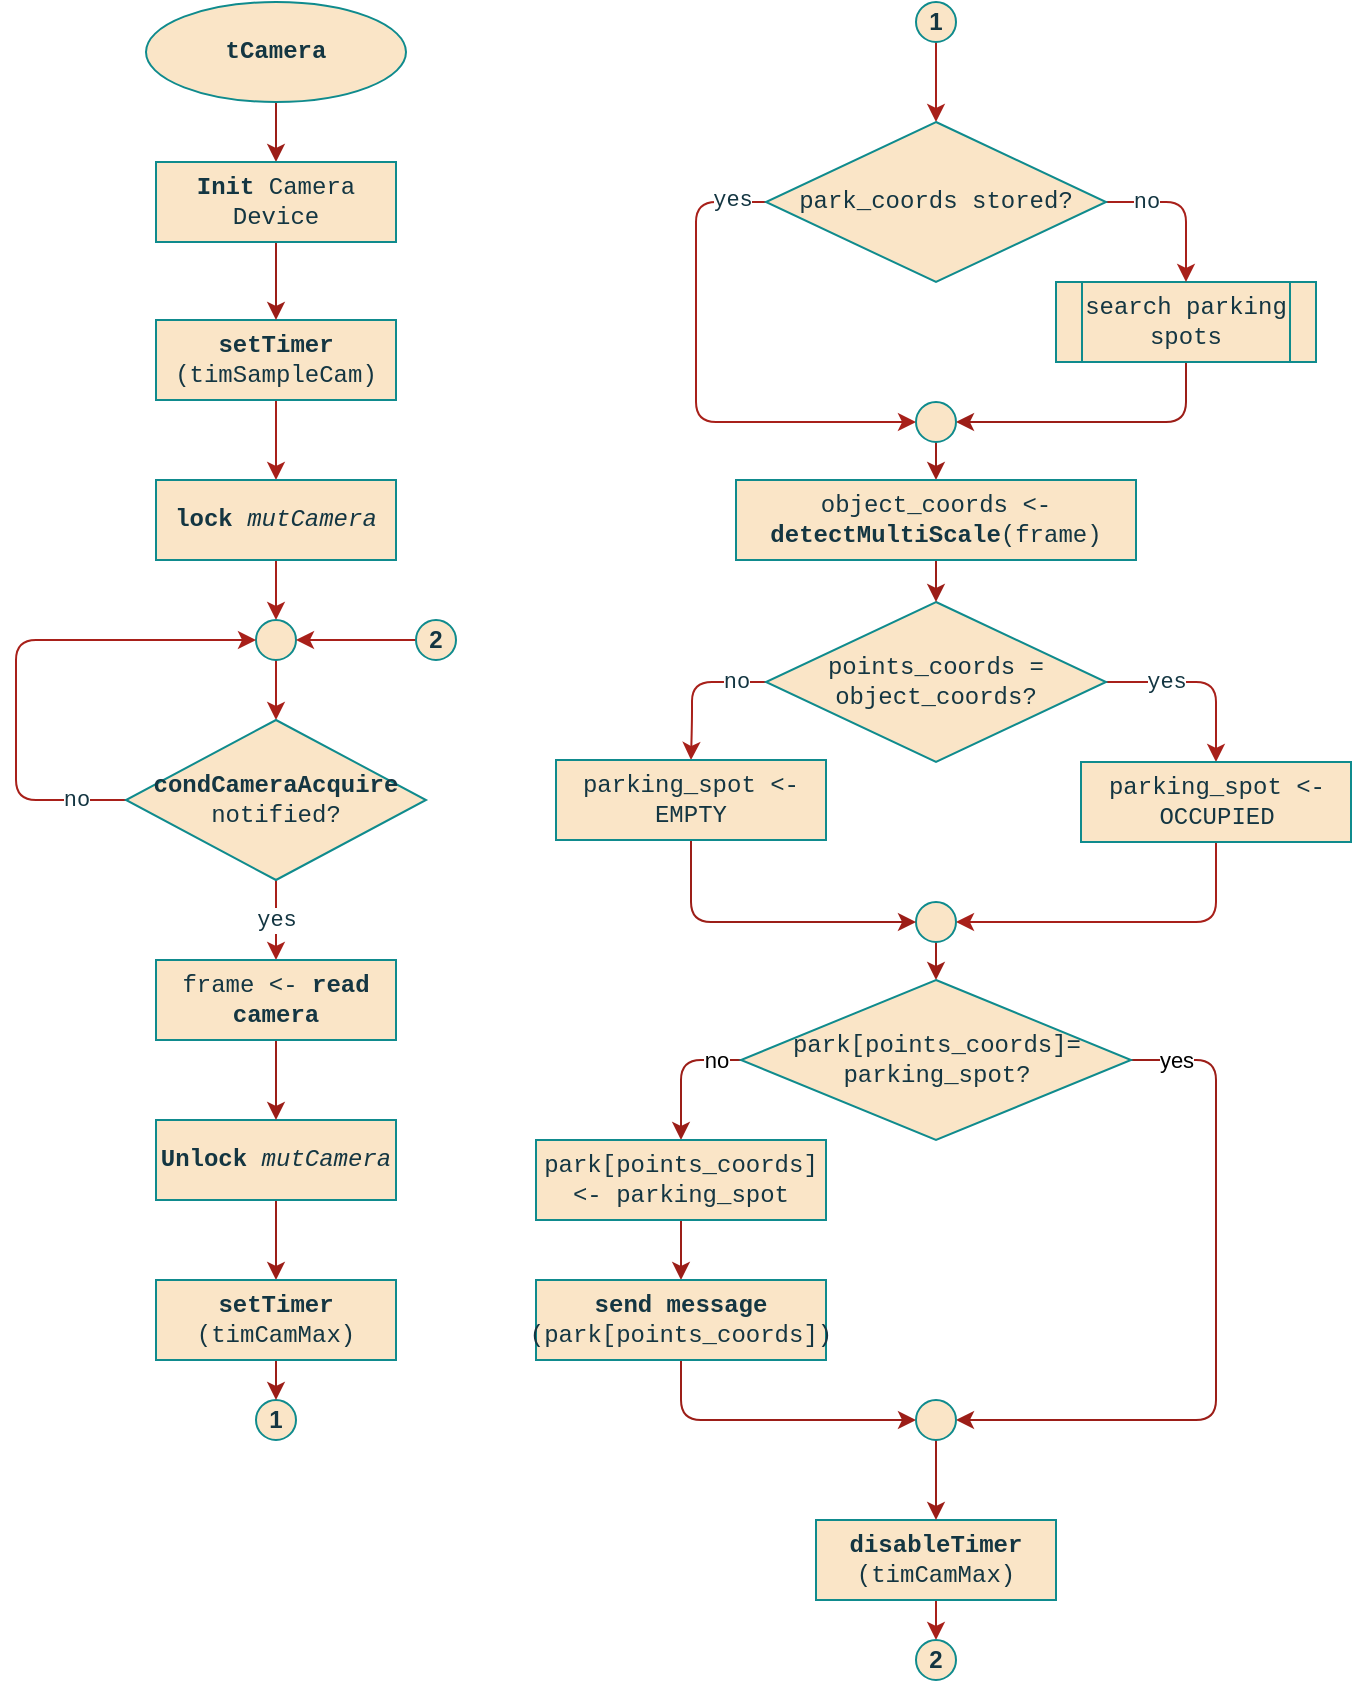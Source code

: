 <mxfile version="15.9.4" type="github" pages="2">
  <diagram id="v8qI4HhwjPFjlMWwufgW" name="tCamera">
    <mxGraphModel dx="1422" dy="793" grid="1" gridSize="10" guides="1" tooltips="1" connect="1" arrows="1" fold="1" page="1" pageScale="1" pageWidth="827" pageHeight="1169" background="none" math="0" shadow="0">
      <root>
        <mxCell id="0" />
        <mxCell id="1" parent="0" />
        <mxCell id="VFJbaNTv9hFkWGfbKpp0-4" value="" style="edgeStyle=orthogonalEdgeStyle;rounded=0;orthogonalLoop=1;jettySize=auto;html=1;strokeColor=#9C1E18;" edge="1" parent="1" source="l6NHMGRRc7nrXVu-Jkn_-1" target="VFJbaNTv9hFkWGfbKpp0-1">
          <mxGeometry relative="1" as="geometry" />
        </mxCell>
        <mxCell id="l6NHMGRRc7nrXVu-Jkn_-1" value="&lt;b&gt;tCamera&lt;/b&gt;" style="ellipse;whiteSpace=wrap;html=1;fontFamily=Courier New;fillColor=#FAE5C7;strokeColor=#0F8B8D;fontColor=#143642;" parent="1" vertex="1">
          <mxGeometry x="145" y="41" width="130" height="50" as="geometry" />
        </mxCell>
        <mxCell id="l6NHMGRRc7nrXVu-Jkn_-10" style="edgeStyle=orthogonalEdgeStyle;curved=0;rounded=1;sketch=0;orthogonalLoop=1;jettySize=auto;html=1;exitX=0.5;exitY=1;exitDx=0;exitDy=0;entryX=0.5;entryY=0;entryDx=0;entryDy=0;fontFamily=Courier New;fontColor=#143642;strokeColor=#A8201A;fillColor=#FAE5C7;" parent="1" source="l6NHMGRRc7nrXVu-Jkn_-3" target="l6NHMGRRc7nrXVu-Jkn_-4" edge="1">
          <mxGeometry relative="1" as="geometry" />
        </mxCell>
        <mxCell id="l6NHMGRRc7nrXVu-Jkn_-3" value="&lt;div&gt;&lt;b&gt;setTimer&lt;/b&gt; (timSampleCam)&lt;br&gt;&lt;/div&gt;" style="rounded=0;whiteSpace=wrap;html=1;sketch=0;fontColor=#143642;strokeColor=#0F8B8D;fillColor=#FAE5C7;fontFamily=Courier New;" parent="1" vertex="1">
          <mxGeometry x="150" y="200" width="120" height="40" as="geometry" />
        </mxCell>
        <mxCell id="l6NHMGRRc7nrXVu-Jkn_-11" style="edgeStyle=orthogonalEdgeStyle;curved=0;rounded=1;sketch=0;orthogonalLoop=1;jettySize=auto;html=1;exitX=0.5;exitY=1;exitDx=0;exitDy=0;entryX=0.5;entryY=0;entryDx=0;entryDy=0;fontFamily=Courier New;fontColor=#143642;strokeColor=#A8201A;fillColor=#FAE5C7;" parent="1" source="l6NHMGRRc7nrXVu-Jkn_-4" target="l6NHMGRRc7nrXVu-Jkn_-5" edge="1">
          <mxGeometry relative="1" as="geometry" />
        </mxCell>
        <mxCell id="l6NHMGRRc7nrXVu-Jkn_-4" value="&lt;div&gt;&lt;b&gt;lock&lt;/b&gt;&lt;i&gt; mutCamera&lt;/i&gt;&lt;br&gt;&lt;/div&gt;" style="rounded=0;whiteSpace=wrap;html=1;sketch=0;fontColor=#143642;strokeColor=#0F8B8D;fillColor=#FAE5C7;fontFamily=Courier New;" parent="1" vertex="1">
          <mxGeometry x="150" y="280" width="120" height="40" as="geometry" />
        </mxCell>
        <mxCell id="l6NHMGRRc7nrXVu-Jkn_-12" value="" style="edgeStyle=orthogonalEdgeStyle;curved=0;rounded=1;sketch=0;orthogonalLoop=1;jettySize=auto;html=1;fontFamily=Courier New;fontColor=#143642;strokeColor=#A8201A;fillColor=#FAE5C7;" parent="1" source="l6NHMGRRc7nrXVu-Jkn_-5" target="l6NHMGRRc7nrXVu-Jkn_-6" edge="1">
          <mxGeometry relative="1" as="geometry" />
        </mxCell>
        <mxCell id="l6NHMGRRc7nrXVu-Jkn_-5" value="" style="ellipse;whiteSpace=wrap;html=1;aspect=fixed;rounded=0;sketch=0;fontColor=#143642;strokeColor=#0F8B8D;fillColor=#FAE5C7;" parent="1" vertex="1">
          <mxGeometry x="200" y="350" width="20" height="20" as="geometry" />
        </mxCell>
        <mxCell id="l6NHMGRRc7nrXVu-Jkn_-13" value="yes" style="edgeStyle=orthogonalEdgeStyle;curved=0;rounded=1;sketch=0;orthogonalLoop=1;jettySize=auto;html=1;fontFamily=Courier New;fontColor=#143642;strokeColor=#A8201A;fillColor=#FAE5C7;entryX=0.5;entryY=0;entryDx=0;entryDy=0;" parent="1" source="l6NHMGRRc7nrXVu-Jkn_-6" target="VFJbaNTv9hFkWGfbKpp0-8" edge="1">
          <mxGeometry relative="1" as="geometry">
            <mxPoint x="210" y="520" as="targetPoint" />
          </mxGeometry>
        </mxCell>
        <mxCell id="l6NHMGRRc7nrXVu-Jkn_-15" value="no" style="edgeStyle=orthogonalEdgeStyle;rounded=1;sketch=0;orthogonalLoop=1;jettySize=auto;html=1;entryX=0;entryY=0.5;entryDx=0;entryDy=0;fontFamily=Courier New;fontColor=#143642;strokeColor=#A8201A;fillColor=#FAE5C7;" parent="1" source="l6NHMGRRc7nrXVu-Jkn_-6" target="l6NHMGRRc7nrXVu-Jkn_-5" edge="1">
          <mxGeometry x="-0.804" relative="1" as="geometry">
            <Array as="points">
              <mxPoint x="80" y="440" />
              <mxPoint x="80" y="360" />
            </Array>
            <mxPoint as="offset" />
          </mxGeometry>
        </mxCell>
        <mxCell id="l6NHMGRRc7nrXVu-Jkn_-6" value="&lt;div&gt;&lt;b&gt;condCameraAcquire&lt;/b&gt;&lt;/div&gt;&lt;div&gt;notified?&lt;br&gt;&lt;/div&gt;" style="rhombus;whiteSpace=wrap;html=1;rounded=0;sketch=0;fontColor=#143642;strokeColor=#0F8B8D;fillColor=#FAE5C7;fontFamily=Courier New;" parent="1" vertex="1">
          <mxGeometry x="135" y="400" width="150" height="80" as="geometry" />
        </mxCell>
        <mxCell id="l6NHMGRRc7nrXVu-Jkn_-16" value="&lt;b&gt;1&lt;/b&gt;" style="ellipse;whiteSpace=wrap;html=1;aspect=fixed;rounded=0;sketch=0;fontColor=#143642;strokeColor=#0F8B8D;fillColor=#FAE5C7;" parent="1" vertex="1">
          <mxGeometry x="200" y="740" width="20" height="20" as="geometry" />
        </mxCell>
        <mxCell id="e0RwySAAgytXwszXOPwB-2" value="" style="edgeStyle=orthogonalEdgeStyle;rounded=0;sketch=0;orthogonalLoop=1;jettySize=auto;html=1;fontFamily=Courier New;fontColor=#143642;strokeColor=#A8201A;fillColor=#FAE5C7;" parent="1" source="l6NHMGRRc7nrXVu-Jkn_-18" target="KyUtLl3s_1Qc4pkxwlyl-3" edge="1">
          <mxGeometry relative="1" as="geometry" />
        </mxCell>
        <mxCell id="l6NHMGRRc7nrXVu-Jkn_-18" value="&lt;b&gt;1&lt;/b&gt;" style="ellipse;whiteSpace=wrap;html=1;aspect=fixed;rounded=0;sketch=0;fontColor=#143642;strokeColor=#0F8B8D;fillColor=#FAE5C7;" parent="1" vertex="1">
          <mxGeometry x="530" y="41" width="20" height="20" as="geometry" />
        </mxCell>
        <mxCell id="VFJbaNTv9hFkWGfbKpp0-19" style="edgeStyle=orthogonalEdgeStyle;rounded=1;orthogonalLoop=1;jettySize=auto;html=1;entryX=1;entryY=0.5;entryDx=0;entryDy=0;strokeColor=#9C1E18;" edge="1" parent="1" source="KyUtLl3s_1Qc4pkxwlyl-1" target="IIurihWpFgiLpK9xwZB3-1">
          <mxGeometry relative="1" as="geometry">
            <Array as="points">
              <mxPoint x="665" y="251" />
            </Array>
          </mxGeometry>
        </mxCell>
        <mxCell id="KyUtLl3s_1Qc4pkxwlyl-1" value="&lt;div&gt;search parking spots&lt;br&gt;&lt;/div&gt;" style="shape=process;whiteSpace=wrap;html=1;backgroundOutline=1;rounded=0;sketch=0;fontFamily=Courier New;fontColor=#143642;strokeColor=#0F8B8D;fillColor=#FAE5C7;" parent="1" vertex="1">
          <mxGeometry x="600" y="181" width="130" height="40" as="geometry" />
        </mxCell>
        <mxCell id="KyUtLl3s_1Qc4pkxwlyl-4" value="no" style="edgeStyle=orthogonalEdgeStyle;rounded=1;sketch=0;orthogonalLoop=1;jettySize=auto;html=1;entryX=0.5;entryY=0;entryDx=0;entryDy=0;fontFamily=Courier New;fontColor=#143642;strokeColor=#A8201A;fillColor=#FAE5C7;" parent="1" source="KyUtLl3s_1Qc4pkxwlyl-3" target="KyUtLl3s_1Qc4pkxwlyl-1" edge="1">
          <mxGeometry x="-0.5" relative="1" as="geometry">
            <Array as="points">
              <mxPoint x="665" y="141" />
            </Array>
            <mxPoint as="offset" />
          </mxGeometry>
        </mxCell>
        <mxCell id="e0RwySAAgytXwszXOPwB-3" value="yes" style="edgeStyle=orthogonalEdgeStyle;rounded=1;sketch=0;orthogonalLoop=1;jettySize=auto;html=1;fontFamily=Courier New;fontColor=#143642;strokeColor=#A8201A;fillColor=#FAE5C7;entryX=0;entryY=0.5;entryDx=0;entryDy=0;" parent="1" source="KyUtLl3s_1Qc4pkxwlyl-3" target="IIurihWpFgiLpK9xwZB3-1" edge="1">
          <mxGeometry x="-0.864" y="-1" relative="1" as="geometry">
            <Array as="points">
              <mxPoint x="420" y="141" />
              <mxPoint x="420" y="251" />
            </Array>
            <mxPoint as="offset" />
            <mxPoint x="400" y="221" as="targetPoint" />
          </mxGeometry>
        </mxCell>
        <mxCell id="KyUtLl3s_1Qc4pkxwlyl-3" value="park_coords stored?" style="rhombus;whiteSpace=wrap;html=1;rounded=0;sketch=0;fontColor=#143642;strokeColor=#0F8B8D;fillColor=#FAE5C7;fontFamily=Courier New;verticalAlign=middle;labelPosition=center;verticalLabelPosition=middle;align=center;" parent="1" vertex="1">
          <mxGeometry x="455" y="101" width="170" height="80" as="geometry" />
        </mxCell>
        <mxCell id="-vbJTXd0xeI-oMVjiKhT-1" value="yes" style="edgeStyle=orthogonalEdgeStyle;rounded=1;sketch=0;orthogonalLoop=1;jettySize=auto;html=1;entryX=0.5;entryY=0;entryDx=0;entryDy=0;fontFamily=Courier New;fontColor=#143642;strokeColor=#A8201A;fillColor=#FAE5C7;" parent="1" source="e0RwySAAgytXwszXOPwB-1" target="e0RwySAAgytXwszXOPwB-5" edge="1">
          <mxGeometry x="-0.368" relative="1" as="geometry">
            <Array as="points">
              <mxPoint x="680" y="381" />
            </Array>
            <mxPoint as="offset" />
          </mxGeometry>
        </mxCell>
        <mxCell id="RzPXeAHFYvMgDv231EIz-7" value="no" style="edgeStyle=orthogonalEdgeStyle;rounded=1;sketch=0;orthogonalLoop=1;jettySize=auto;html=1;fontFamily=Courier New;fontColor=#143642;strokeColor=#A8201A;fillColor=#FAE5C7;entryX=0.5;entryY=0;entryDx=0;entryDy=0;" parent="1" source="e0RwySAAgytXwszXOPwB-1" target="kNWcUIAmtcXSwYykUJl_-1" edge="1">
          <mxGeometry x="-0.605" relative="1" as="geometry">
            <Array as="points">
              <mxPoint x="418" y="381" />
              <mxPoint x="418" y="400" />
            </Array>
            <mxPoint as="offset" />
            <mxPoint x="440" y="410" as="targetPoint" />
          </mxGeometry>
        </mxCell>
        <mxCell id="e0RwySAAgytXwszXOPwB-1" value="points_coords = object_coords?" style="rhombus;whiteSpace=wrap;html=1;rounded=0;sketch=0;fontColor=#143642;strokeColor=#0F8B8D;fillColor=#FAE5C7;fontFamily=Courier New;verticalAlign=middle;labelPosition=center;verticalLabelPosition=middle;align=center;" parent="1" vertex="1">
          <mxGeometry x="455" y="341" width="170" height="80" as="geometry" />
        </mxCell>
        <mxCell id="RzPXeAHFYvMgDv231EIz-8" style="edgeStyle=orthogonalEdgeStyle;rounded=1;sketch=0;orthogonalLoop=1;jettySize=auto;html=1;entryX=1;entryY=0.5;entryDx=0;entryDy=0;fontFamily=Courier New;fontColor=#143642;strokeColor=#A8201A;fillColor=#FAE5C7;" parent="1" source="e0RwySAAgytXwszXOPwB-5" target="e0RwySAAgytXwszXOPwB-7" edge="1">
          <mxGeometry relative="1" as="geometry">
            <Array as="points">
              <mxPoint x="680" y="501" />
            </Array>
          </mxGeometry>
        </mxCell>
        <mxCell id="e0RwySAAgytXwszXOPwB-5" value="parking_spot &amp;lt;- OCCUPIED" style="rounded=0;whiteSpace=wrap;html=1;sketch=0;fontColor=#143642;strokeColor=#0F8B8D;fillColor=#FAE5C7;fontFamily=Courier New;" parent="1" vertex="1">
          <mxGeometry x="612.5" y="421" width="135" height="40" as="geometry" />
        </mxCell>
        <mxCell id="kNWcUIAmtcXSwYykUJl_-4" value="" style="edgeStyle=orthogonalEdgeStyle;rounded=1;orthogonalLoop=1;jettySize=auto;html=1;strokeColor=#9C1E18;" edge="1" parent="1" source="e0RwySAAgytXwszXOPwB-7" target="kNWcUIAmtcXSwYykUJl_-3">
          <mxGeometry relative="1" as="geometry" />
        </mxCell>
        <mxCell id="e0RwySAAgytXwszXOPwB-7" value="" style="ellipse;whiteSpace=wrap;html=1;aspect=fixed;rounded=0;sketch=0;fontColor=#143642;strokeColor=#0F8B8D;fillColor=#FAE5C7;" parent="1" vertex="1">
          <mxGeometry x="530" y="491" width="20" height="20" as="geometry" />
        </mxCell>
        <mxCell id="-vbJTXd0xeI-oMVjiKhT-7" value="" style="edgeStyle=orthogonalEdgeStyle;rounded=0;sketch=0;orthogonalLoop=1;jettySize=auto;html=1;fontFamily=Courier New;fontColor=#143642;strokeColor=#A8201A;fillColor=#FAE5C7;" parent="1" source="-vbJTXd0xeI-oMVjiKhT-5" target="l6NHMGRRc7nrXVu-Jkn_-5" edge="1">
          <mxGeometry relative="1" as="geometry" />
        </mxCell>
        <mxCell id="-vbJTXd0xeI-oMVjiKhT-5" value="2" style="ellipse;whiteSpace=wrap;html=1;aspect=fixed;rounded=0;sketch=0;fontColor=#143642;strokeColor=#0F8B8D;fillColor=#FAE5C7;fontStyle=1" parent="1" vertex="1">
          <mxGeometry x="280" y="350" width="20" height="20" as="geometry" />
        </mxCell>
        <mxCell id="VFJbaNTv9hFkWGfbKpp0-17" style="edgeStyle=orthogonalEdgeStyle;rounded=0;orthogonalLoop=1;jettySize=auto;html=1;exitX=0.5;exitY=1;exitDx=0;exitDy=0;entryX=0.5;entryY=0;entryDx=0;entryDy=0;strokeColor=#9C1E18;" edge="1" parent="1" source="IIurihWpFgiLpK9xwZB3-1" target="VFJbaNTv9hFkWGfbKpp0-15">
          <mxGeometry relative="1" as="geometry" />
        </mxCell>
        <mxCell id="IIurihWpFgiLpK9xwZB3-1" value="" style="ellipse;whiteSpace=wrap;html=1;aspect=fixed;rounded=0;sketch=0;fontColor=#143642;strokeColor=#0F8B8D;fillColor=#FAE5C7;" parent="1" vertex="1">
          <mxGeometry x="530" y="241" width="20" height="20" as="geometry" />
        </mxCell>
        <mxCell id="RzPXeAHFYvMgDv231EIz-6" value="" style="edgeStyle=orthogonalEdgeStyle;rounded=1;sketch=0;orthogonalLoop=1;jettySize=auto;html=1;fontFamily=Courier New;fontColor=#143642;strokeColor=#A8201A;fillColor=#FAE5C7;" parent="1" source="RzPXeAHFYvMgDv231EIz-3" target="RzPXeAHFYvMgDv231EIz-5" edge="1">
          <mxGeometry relative="1" as="geometry" />
        </mxCell>
        <mxCell id="RzPXeAHFYvMgDv231EIz-3" value="&lt;b&gt;disableTimer &lt;/b&gt;(timCamMax)&lt;b&gt; &lt;/b&gt;" style="rounded=0;whiteSpace=wrap;html=1;sketch=0;fontColor=#143642;strokeColor=#0F8B8D;fillColor=#FAE5C7;fontFamily=Courier New;" parent="1" vertex="1">
          <mxGeometry x="480" y="800" width="120" height="40" as="geometry" />
        </mxCell>
        <mxCell id="RzPXeAHFYvMgDv231EIz-5" value="2" style="ellipse;whiteSpace=wrap;html=1;aspect=fixed;rounded=0;sketch=0;fontColor=#143642;strokeColor=#0F8B8D;fillColor=#FAE5C7;fontStyle=1" parent="1" vertex="1">
          <mxGeometry x="530" y="860" width="20" height="20" as="geometry" />
        </mxCell>
        <mxCell id="VFJbaNTv9hFkWGfbKpp0-11" value="" style="edgeStyle=orthogonalEdgeStyle;rounded=0;orthogonalLoop=1;jettySize=auto;html=1;strokeColor=#9C1E18;" edge="1" parent="1" source="RTNJ3omcphne2tRmx8Gc-2" target="VFJbaNTv9hFkWGfbKpp0-9">
          <mxGeometry relative="1" as="geometry" />
        </mxCell>
        <mxCell id="RTNJ3omcphne2tRmx8Gc-2" value="&lt;b&gt;Unlock&lt;/b&gt; &lt;i&gt;mutCamera&lt;/i&gt;" style="rounded=0;whiteSpace=wrap;html=1;sketch=0;fontColor=#143642;strokeColor=#0F8B8D;fillColor=#FAE5C7;fontFamily=Courier New;" parent="1" vertex="1">
          <mxGeometry x="150" y="600" width="120" height="40" as="geometry" />
        </mxCell>
        <mxCell id="VFJbaNTv9hFkWGfbKpp0-7" style="edgeStyle=orthogonalEdgeStyle;rounded=0;orthogonalLoop=1;jettySize=auto;html=1;exitX=0.5;exitY=1;exitDx=0;exitDy=0;entryX=0.5;entryY=0;entryDx=0;entryDy=0;strokeColor=#9C1E18;" edge="1" parent="1" source="VFJbaNTv9hFkWGfbKpp0-1" target="l6NHMGRRc7nrXVu-Jkn_-3">
          <mxGeometry relative="1" as="geometry" />
        </mxCell>
        <mxCell id="VFJbaNTv9hFkWGfbKpp0-1" value="&lt;b&gt;Init&lt;/b&gt; Camera Device" style="rounded=0;whiteSpace=wrap;html=1;sketch=0;fontColor=#143642;strokeColor=#0F8B8D;fillColor=#FAE5C7;fontFamily=Courier New;" vertex="1" parent="1">
          <mxGeometry x="150" y="121" width="120" height="40" as="geometry" />
        </mxCell>
        <mxCell id="VFJbaNTv9hFkWGfbKpp0-10" value="" style="edgeStyle=orthogonalEdgeStyle;rounded=0;orthogonalLoop=1;jettySize=auto;html=1;strokeColor=#9C1E18;" edge="1" parent="1" source="VFJbaNTv9hFkWGfbKpp0-8" target="RTNJ3omcphne2tRmx8Gc-2">
          <mxGeometry relative="1" as="geometry" />
        </mxCell>
        <mxCell id="VFJbaNTv9hFkWGfbKpp0-8" value="frame &amp;lt;- &lt;b&gt;read camera&lt;/b&gt;" style="rounded=0;whiteSpace=wrap;html=1;sketch=0;fontColor=#143642;strokeColor=#0F8B8D;fillColor=#FAE5C7;fontFamily=Courier New;" vertex="1" parent="1">
          <mxGeometry x="150" y="520" width="120" height="40" as="geometry" />
        </mxCell>
        <mxCell id="VFJbaNTv9hFkWGfbKpp0-14" style="edgeStyle=orthogonalEdgeStyle;rounded=0;orthogonalLoop=1;jettySize=auto;html=1;exitX=0.5;exitY=1;exitDx=0;exitDy=0;entryX=0.5;entryY=0;entryDx=0;entryDy=0;strokeColor=#9C1E18;" edge="1" parent="1" source="VFJbaNTv9hFkWGfbKpp0-9" target="l6NHMGRRc7nrXVu-Jkn_-16">
          <mxGeometry relative="1" as="geometry" />
        </mxCell>
        <mxCell id="VFJbaNTv9hFkWGfbKpp0-9" value="&lt;div&gt;&lt;b&gt;setTimer&lt;/b&gt;&lt;br&gt;&lt;/div&gt;&lt;div&gt;(timCamMax)&lt;/div&gt;" style="rounded=0;whiteSpace=wrap;html=1;sketch=0;fontColor=#143642;strokeColor=#0F8B8D;fillColor=#FAE5C7;fontFamily=Courier New;" vertex="1" parent="1">
          <mxGeometry x="150" y="680" width="120" height="40" as="geometry" />
        </mxCell>
        <mxCell id="VFJbaNTv9hFkWGfbKpp0-18" style="edgeStyle=orthogonalEdgeStyle;rounded=0;orthogonalLoop=1;jettySize=auto;html=1;exitX=0.5;exitY=1;exitDx=0;exitDy=0;entryX=0.5;entryY=0;entryDx=0;entryDy=0;strokeColor=#9C1E18;" edge="1" parent="1" source="VFJbaNTv9hFkWGfbKpp0-15" target="e0RwySAAgytXwszXOPwB-1">
          <mxGeometry relative="1" as="geometry" />
        </mxCell>
        <mxCell id="VFJbaNTv9hFkWGfbKpp0-15" value="object_coords &amp;lt;- &lt;b&gt;detectMultiScale&lt;/b&gt;(frame)" style="rounded=0;whiteSpace=wrap;html=1;sketch=0;fontColor=#143642;strokeColor=#0F8B8D;fillColor=#FAE5C7;fontFamily=Courier New;" vertex="1" parent="1">
          <mxGeometry x="440" y="280" width="200" height="40" as="geometry" />
        </mxCell>
        <mxCell id="kNWcUIAmtcXSwYykUJl_-2" style="edgeStyle=orthogonalEdgeStyle;rounded=1;orthogonalLoop=1;jettySize=auto;html=1;entryX=0;entryY=0.5;entryDx=0;entryDy=0;strokeColor=#9C1E18;" edge="1" parent="1" source="kNWcUIAmtcXSwYykUJl_-1" target="e0RwySAAgytXwszXOPwB-7">
          <mxGeometry relative="1" as="geometry">
            <Array as="points">
              <mxPoint x="418" y="501" />
            </Array>
          </mxGeometry>
        </mxCell>
        <mxCell id="kNWcUIAmtcXSwYykUJl_-1" value="parking_spot &amp;lt;-EMPTY" style="rounded=0;whiteSpace=wrap;html=1;sketch=0;fontColor=#143642;strokeColor=#0F8B8D;fillColor=#FAE5C7;fontFamily=Courier New;" vertex="1" parent="1">
          <mxGeometry x="350" y="420" width="135" height="40" as="geometry" />
        </mxCell>
        <mxCell id="kNWcUIAmtcXSwYykUJl_-8" value="no" style="edgeStyle=orthogonalEdgeStyle;rounded=1;orthogonalLoop=1;jettySize=auto;html=1;exitX=0;exitY=0.5;exitDx=0;exitDy=0;entryX=0.5;entryY=0;entryDx=0;entryDy=0;strokeColor=#9C1E18;" edge="1" parent="1" source="kNWcUIAmtcXSwYykUJl_-3" target="kNWcUIAmtcXSwYykUJl_-5">
          <mxGeometry x="-0.643" relative="1" as="geometry">
            <mxPoint as="offset" />
          </mxGeometry>
        </mxCell>
        <mxCell id="kNWcUIAmtcXSwYykUJl_-13" value="yes" style="edgeStyle=orthogonalEdgeStyle;rounded=1;orthogonalLoop=1;jettySize=auto;html=1;entryX=1;entryY=0.5;entryDx=0;entryDy=0;strokeColor=#9C1E18;" edge="1" parent="1" source="kNWcUIAmtcXSwYykUJl_-3" target="kNWcUIAmtcXSwYykUJl_-11">
          <mxGeometry x="-0.872" relative="1" as="geometry">
            <Array as="points">
              <mxPoint x="680" y="570" />
              <mxPoint x="680" y="750" />
            </Array>
            <mxPoint as="offset" />
          </mxGeometry>
        </mxCell>
        <mxCell id="kNWcUIAmtcXSwYykUJl_-3" value="&lt;div&gt;park[points_coords]=&lt;br&gt;&lt;/div&gt;&lt;div&gt;parking_spot?&lt;/div&gt;" style="rhombus;whiteSpace=wrap;html=1;rounded=0;sketch=0;fontColor=#143642;strokeColor=#0F8B8D;fillColor=#FAE5C7;fontFamily=Courier New;verticalAlign=middle;labelPosition=center;verticalLabelPosition=middle;align=center;" vertex="1" parent="1">
          <mxGeometry x="442.5" y="530" width="195" height="80" as="geometry" />
        </mxCell>
        <mxCell id="kNWcUIAmtcXSwYykUJl_-10" value="" style="edgeStyle=orthogonalEdgeStyle;rounded=1;orthogonalLoop=1;jettySize=auto;html=1;strokeColor=#9C1E18;" edge="1" parent="1" source="kNWcUIAmtcXSwYykUJl_-5" target="kNWcUIAmtcXSwYykUJl_-9">
          <mxGeometry relative="1" as="geometry" />
        </mxCell>
        <mxCell id="kNWcUIAmtcXSwYykUJl_-5" value="park[points_coords] &amp;lt;- parking_spot" style="rounded=0;whiteSpace=wrap;html=1;sketch=0;fontColor=#143642;strokeColor=#0F8B8D;fillColor=#FAE5C7;fontFamily=Courier New;" vertex="1" parent="1">
          <mxGeometry x="340" y="610" width="145" height="40" as="geometry" />
        </mxCell>
        <mxCell id="kNWcUIAmtcXSwYykUJl_-12" style="edgeStyle=orthogonalEdgeStyle;rounded=1;orthogonalLoop=1;jettySize=auto;html=1;entryX=0;entryY=0.5;entryDx=0;entryDy=0;strokeColor=#9C1E18;" edge="1" parent="1" source="kNWcUIAmtcXSwYykUJl_-9" target="kNWcUIAmtcXSwYykUJl_-11">
          <mxGeometry relative="1" as="geometry">
            <Array as="points">
              <mxPoint x="413" y="750" />
            </Array>
          </mxGeometry>
        </mxCell>
        <mxCell id="kNWcUIAmtcXSwYykUJl_-9" value="&lt;b&gt;send message&lt;/b&gt;&lt;br&gt;(park[points_coords])" style="rounded=0;whiteSpace=wrap;html=1;sketch=0;fontColor=#143642;strokeColor=#0F8B8D;fillColor=#FAE5C7;fontFamily=Courier New;" vertex="1" parent="1">
          <mxGeometry x="340" y="680" width="145" height="40" as="geometry" />
        </mxCell>
        <mxCell id="kNWcUIAmtcXSwYykUJl_-14" value="" style="edgeStyle=orthogonalEdgeStyle;rounded=1;orthogonalLoop=1;jettySize=auto;html=1;strokeColor=#9C1E18;" edge="1" parent="1" source="kNWcUIAmtcXSwYykUJl_-11" target="RzPXeAHFYvMgDv231EIz-3">
          <mxGeometry relative="1" as="geometry" />
        </mxCell>
        <mxCell id="kNWcUIAmtcXSwYykUJl_-11" value="" style="ellipse;whiteSpace=wrap;html=1;aspect=fixed;rounded=0;sketch=0;fontColor=#143642;strokeColor=#0F8B8D;fillColor=#FAE5C7;" vertex="1" parent="1">
          <mxGeometry x="530" y="740" width="20" height="20" as="geometry" />
        </mxCell>
      </root>
    </mxGraphModel>
  </diagram>
  <diagram name="search_parking_spots" id="3J5cEA7wHEVuGu_4V9Yv">
    <mxGraphModel dx="1422" dy="793" grid="1" gridSize="10" guides="1" tooltips="1" connect="1" arrows="1" fold="1" page="1" pageScale="1" pageWidth="827" pageHeight="1169" background="none" math="0" shadow="0">
      <root>
        <mxCell id="FwmZ1wWZXGTCBGaVfnWC-0" />
        <mxCell id="FwmZ1wWZXGTCBGaVfnWC-1" parent="FwmZ1wWZXGTCBGaVfnWC-0" />
        <mxCell id="RYqeFpZ6RtjykUbqgXeM-1" style="edgeStyle=orthogonalEdgeStyle;rounded=0;sketch=0;orthogonalLoop=1;jettySize=auto;html=1;exitX=0.5;exitY=1;exitDx=0;exitDy=0;entryX=0.5;entryY=0;entryDx=0;entryDy=0;fontFamily=Courier New;fontColor=#143642;strokeColor=#A8201A;fillColor=#FAE5C7;" parent="FwmZ1wWZXGTCBGaVfnWC-1" source="FwmZ1wWZXGTCBGaVfnWC-19" target="FwmZ1wWZXGTCBGaVfnWC-20" edge="1">
          <mxGeometry relative="1" as="geometry" />
        </mxCell>
        <mxCell id="FwmZ1wWZXGTCBGaVfnWC-19" value="proc_image &amp;lt;- &lt;b&gt;grey_scale_filter&lt;/b&gt;(frame) " style="rounded=0;whiteSpace=wrap;html=1;sketch=0;fontColor=#143642;strokeColor=#0F8B8D;fillColor=#FAE5C7;fontFamily=Courier New;" parent="FwmZ1wWZXGTCBGaVfnWC-1" vertex="1">
          <mxGeometry x="264.53" y="120" width="190.32" height="40" as="geometry" />
        </mxCell>
        <mxCell id="RYqeFpZ6RtjykUbqgXeM-2" style="edgeStyle=orthogonalEdgeStyle;rounded=0;sketch=0;orthogonalLoop=1;jettySize=auto;html=1;exitX=0.5;exitY=1;exitDx=0;exitDy=0;entryX=0.5;entryY=0;entryDx=0;entryDy=0;fontFamily=Courier New;fontColor=#143642;strokeColor=#A8201A;fillColor=#FAE5C7;" parent="FwmZ1wWZXGTCBGaVfnWC-1" source="FwmZ1wWZXGTCBGaVfnWC-20" target="FwmZ1wWZXGTCBGaVfnWC-21" edge="1">
          <mxGeometry relative="1" as="geometry" />
        </mxCell>
        <mxCell id="FwmZ1wWZXGTCBGaVfnWC-20" value="proc_image &amp;lt;- &lt;b&gt;canny_edge_filter&lt;/b&gt;(proc_image) " style="rounded=0;whiteSpace=wrap;html=1;sketch=0;fontColor=#143642;strokeColor=#0F8B8D;fillColor=#FAE5C7;fontFamily=Courier New;" parent="FwmZ1wWZXGTCBGaVfnWC-1" vertex="1">
          <mxGeometry x="245.76" y="200" width="227.82" height="40" as="geometry" />
        </mxCell>
        <mxCell id="RYqeFpZ6RtjykUbqgXeM-3" style="edgeStyle=orthogonalEdgeStyle;rounded=0;sketch=0;orthogonalLoop=1;jettySize=auto;html=1;exitX=0.5;exitY=1;exitDx=0;exitDy=0;entryX=0.5;entryY=0;entryDx=0;entryDy=0;fontFamily=Courier New;fontColor=#143642;strokeColor=#A8201A;fillColor=#FAE5C7;" parent="FwmZ1wWZXGTCBGaVfnWC-1" source="FwmZ1wWZXGTCBGaVfnWC-21" target="FwmZ1wWZXGTCBGaVfnWC-22" edge="1">
          <mxGeometry relative="1" as="geometry" />
        </mxCell>
        <mxCell id="FwmZ1wWZXGTCBGaVfnWC-21" value="line_vect &amp;lt;- &lt;b&gt;hough_line_transfom&lt;/b&gt;(proc_image) " style="rounded=0;whiteSpace=wrap;html=1;sketch=0;fontColor=#143642;strokeColor=#0F8B8D;fillColor=#FAE5C7;fontFamily=Courier New;" parent="FwmZ1wWZXGTCBGaVfnWC-1" vertex="1">
          <mxGeometry x="239.69" y="280" width="239.69" height="40" as="geometry" />
        </mxCell>
        <mxCell id="RYqeFpZ6RtjykUbqgXeM-4" style="edgeStyle=orthogonalEdgeStyle;rounded=0;sketch=0;orthogonalLoop=1;jettySize=auto;html=1;entryX=0.5;entryY=0;entryDx=0;entryDy=0;fontFamily=Courier New;fontColor=#143642;strokeColor=#A8201A;fillColor=#FAE5C7;" parent="FwmZ1wWZXGTCBGaVfnWC-1" source="FwmZ1wWZXGTCBGaVfnWC-22" target="FwmZ1wWZXGTCBGaVfnWC-23" edge="1">
          <mxGeometry relative="1" as="geometry" />
        </mxCell>
        <mxCell id="FwmZ1wWZXGTCBGaVfnWC-22" value="&lt;div&gt;park_coords &amp;lt;- &lt;b&gt;horizontal_vertical_lines_interseption&lt;/b&gt;&lt;/div&gt;&lt;div&gt;(line_vect)&lt;/div&gt;" style="rounded=0;whiteSpace=wrap;html=1;sketch=0;fontColor=#143642;strokeColor=#0F8B8D;fillColor=#FAE5C7;fontFamily=Courier New;" parent="FwmZ1wWZXGTCBGaVfnWC-1" vertex="1">
          <mxGeometry x="214.54" y="360" width="290.31" height="40" as="geometry" />
        </mxCell>
        <mxCell id="VDUm_ZgX_KxJoRCqECng-0" style="edgeStyle=orthogonalEdgeStyle;rounded=0;sketch=0;orthogonalLoop=1;jettySize=auto;html=1;exitX=0.5;exitY=1;exitDx=0;exitDy=0;fontFamily=Courier New;fontColor=#143642;strokeColor=#A8201A;fillColor=#FAE5C7;" parent="FwmZ1wWZXGTCBGaVfnWC-1" source="FwmZ1wWZXGTCBGaVfnWC-23" target="RYqeFpZ6RtjykUbqgXeM-5" edge="1">
          <mxGeometry relative="1" as="geometry" />
        </mxCell>
        <mxCell id="FwmZ1wWZXGTCBGaVfnWC-23" value="&lt;b&gt;store&lt;/b&gt; park_coords" style="rounded=0;whiteSpace=wrap;html=1;sketch=0;fontColor=#143642;strokeColor=#0F8B8D;fillColor=#FAE5C7;fontFamily=Courier New;" parent="FwmZ1wWZXGTCBGaVfnWC-1" vertex="1">
          <mxGeometry x="284.83" y="440" width="149.69" height="40" as="geometry" />
        </mxCell>
        <mxCell id="RYqeFpZ6RtjykUbqgXeM-0" style="edgeStyle=orthogonalEdgeStyle;rounded=0;sketch=0;orthogonalLoop=1;jettySize=auto;html=1;entryX=0.5;entryY=0;entryDx=0;entryDy=0;fontFamily=Courier New;fontColor=#143642;strokeColor=#A8201A;fillColor=#FAE5C7;" parent="FwmZ1wWZXGTCBGaVfnWC-1" source="Fn-G0PzBXLO2K91ujMZM-1" target="FwmZ1wWZXGTCBGaVfnWC-19" edge="1">
          <mxGeometry relative="1" as="geometry" />
        </mxCell>
        <mxCell id="Fn-G0PzBXLO2K91ujMZM-1" value="&lt;div&gt;start: &lt;br&gt;&lt;/div&gt;&lt;div&gt;&lt;div&gt;search parking spots&lt;br&gt;&lt;/div&gt;&lt;/div&gt;" style="ellipse;whiteSpace=wrap;html=1;rounded=0;sketch=0;fontFamily=Courier New;fontColor=#143642;strokeColor=#0F8B8D;fillColor=#FAE5C7;fontStyle=1" parent="FwmZ1wWZXGTCBGaVfnWC-1" vertex="1">
          <mxGeometry x="307.58" y="30" width="104.22" height="50" as="geometry" />
        </mxCell>
        <mxCell id="RYqeFpZ6RtjykUbqgXeM-5" value="end" style="ellipse;whiteSpace=wrap;html=1;rounded=0;sketch=0;fontFamily=Courier New;fontColor=#143642;strokeColor=#0F8B8D;fillColor=#FAE5C7;fontStyle=1" parent="FwmZ1wWZXGTCBGaVfnWC-1" vertex="1">
          <mxGeometry x="318.46" y="520" width="82.43" height="40" as="geometry" />
        </mxCell>
      </root>
    </mxGraphModel>
  </diagram>
</mxfile>
